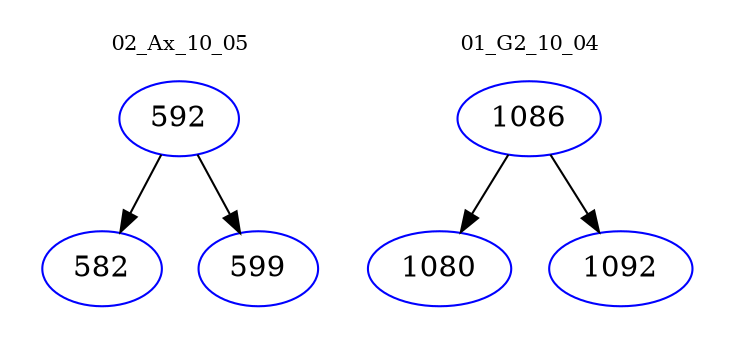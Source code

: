 digraph{
subgraph cluster_0 {
color = white
label = "02_Ax_10_05";
fontsize=10;
T0_592 [label="592", color="blue"]
T0_592 -> T0_582 [color="black"]
T0_582 [label="582", color="blue"]
T0_592 -> T0_599 [color="black"]
T0_599 [label="599", color="blue"]
}
subgraph cluster_1 {
color = white
label = "01_G2_10_04";
fontsize=10;
T1_1086 [label="1086", color="blue"]
T1_1086 -> T1_1080 [color="black"]
T1_1080 [label="1080", color="blue"]
T1_1086 -> T1_1092 [color="black"]
T1_1092 [label="1092", color="blue"]
}
}
